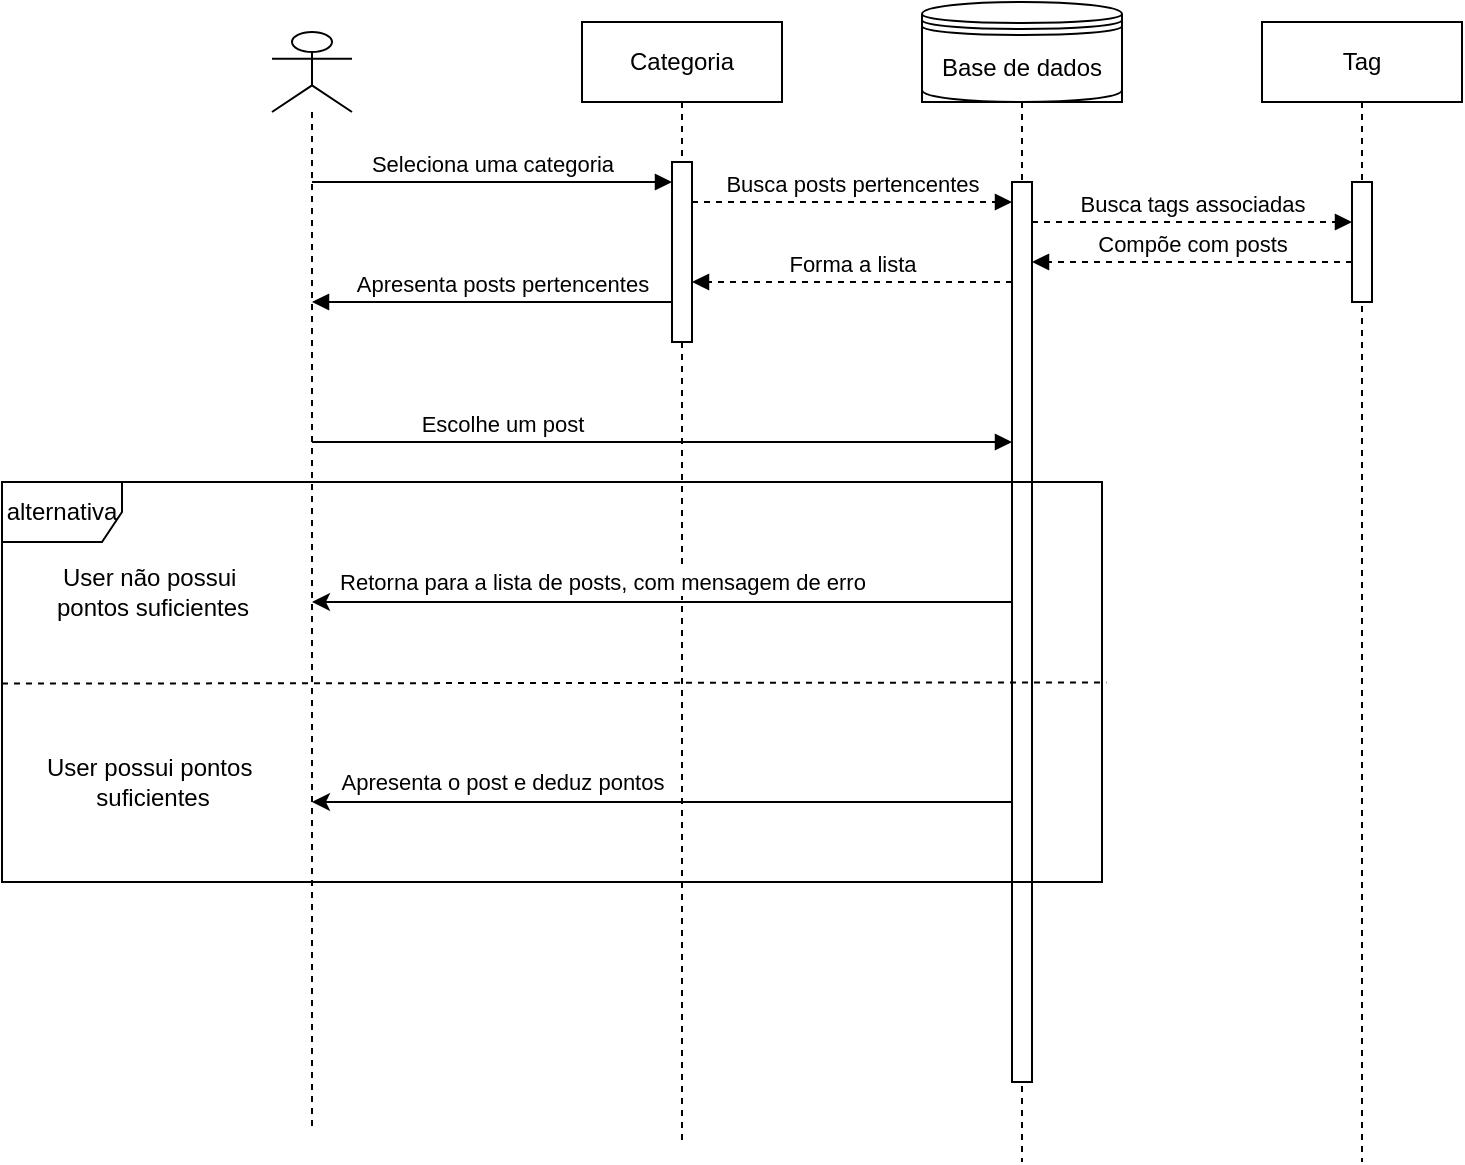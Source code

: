 <mxfile version="26.0.16">
  <diagram name="Page-1" id="2YBvvXClWsGukQMizWep">
    <mxGraphModel dx="1751" dy="787" grid="1" gridSize="10" guides="1" tooltips="1" connect="1" arrows="1" fold="1" page="1" pageScale="1" pageWidth="850" pageHeight="1100" math="0" shadow="0">
      <root>
        <mxCell id="0" />
        <mxCell id="1" parent="0" />
        <mxCell id="aM9ryv3xv72pqoxQDRHE-5" value="Categoria" style="shape=umlLifeline;perimeter=lifelinePerimeter;whiteSpace=wrap;html=1;container=0;dropTarget=0;collapsible=0;recursiveResize=0;outlineConnect=0;portConstraint=eastwest;newEdgeStyle={&quot;edgeStyle&quot;:&quot;elbowEdgeStyle&quot;,&quot;elbow&quot;:&quot;vertical&quot;,&quot;curved&quot;:0,&quot;rounded&quot;:0};" parent="1" vertex="1">
          <mxGeometry x="320" y="50" width="100" height="560" as="geometry" />
        </mxCell>
        <mxCell id="aM9ryv3xv72pqoxQDRHE-6" value="" style="html=1;points=[];perimeter=orthogonalPerimeter;outlineConnect=0;targetShapes=umlLifeline;portConstraint=eastwest;newEdgeStyle={&quot;edgeStyle&quot;:&quot;elbowEdgeStyle&quot;,&quot;elbow&quot;:&quot;vertical&quot;,&quot;curved&quot;:0,&quot;rounded&quot;:0};" parent="aM9ryv3xv72pqoxQDRHE-5" vertex="1">
          <mxGeometry x="45" y="70" width="10" height="90" as="geometry" />
        </mxCell>
        <mxCell id="aM9ryv3xv72pqoxQDRHE-7" value="Seleciona uma categoria" style="html=1;verticalAlign=bottom;endArrow=block;edgeStyle=elbowEdgeStyle;elbow=horizontal;curved=0;rounded=0;" parent="1" target="aM9ryv3xv72pqoxQDRHE-6" edge="1">
          <mxGeometry relative="1" as="geometry">
            <mxPoint x="185" y="130" as="sourcePoint" />
            <Array as="points">
              <mxPoint x="280" y="130" />
            </Array>
          </mxGeometry>
        </mxCell>
        <mxCell id="aM9ryv3xv72pqoxQDRHE-9" value="Apresenta posts pertencentes" style="html=1;verticalAlign=bottom;endArrow=block;edgeStyle=elbowEdgeStyle;elbow=vertical;curved=0;rounded=0;" parent="1" edge="1">
          <mxGeometry x="-0.056" relative="1" as="geometry">
            <mxPoint x="365" y="190" as="sourcePoint" />
            <Array as="points">
              <mxPoint x="300" y="190" />
            </Array>
            <mxPoint x="185" y="190" as="targetPoint" />
            <mxPoint as="offset" />
          </mxGeometry>
        </mxCell>
        <mxCell id="K3tkkCh4TKfrHV-Ib_or-1" value="Base de dados" style="shape=umlLifeline;perimeter=lifelinePerimeter;whiteSpace=wrap;html=1;container=0;dropTarget=0;collapsible=0;recursiveResize=0;outlineConnect=0;portConstraint=eastwest;newEdgeStyle={&quot;edgeStyle&quot;:&quot;elbowEdgeStyle&quot;,&quot;elbow&quot;:&quot;vertical&quot;,&quot;curved&quot;:0,&quot;rounded&quot;:0};" parent="1" vertex="1">
          <mxGeometry x="490" y="50" width="100" height="570" as="geometry" />
        </mxCell>
        <mxCell id="K3tkkCh4TKfrHV-Ib_or-2" value="" style="html=1;points=[];perimeter=orthogonalPerimeter;outlineConnect=0;targetShapes=umlLifeline;portConstraint=eastwest;newEdgeStyle={&quot;edgeStyle&quot;:&quot;elbowEdgeStyle&quot;,&quot;elbow&quot;:&quot;vertical&quot;,&quot;curved&quot;:0,&quot;rounded&quot;:0};" parent="K3tkkCh4TKfrHV-Ib_or-1" vertex="1">
          <mxGeometry x="45" y="80" width="10" height="450" as="geometry" />
        </mxCell>
        <mxCell id="K3tkkCh4TKfrHV-Ib_or-3" value="Busca posts pertencentes" style="html=1;verticalAlign=bottom;endArrow=block;edgeStyle=elbowEdgeStyle;elbow=horizontal;curved=0;rounded=0;dashed=1;" parent="1" target="K3tkkCh4TKfrHV-Ib_or-2" edge="1">
          <mxGeometry relative="1" as="geometry">
            <mxPoint x="375" y="140" as="sourcePoint" />
            <Array as="points">
              <mxPoint x="480" y="140" />
            </Array>
            <mxPoint x="540" y="140" as="targetPoint" />
          </mxGeometry>
        </mxCell>
        <mxCell id="K3tkkCh4TKfrHV-Ib_or-4" value="Forma a lista" style="html=1;verticalAlign=bottom;endArrow=block;edgeStyle=elbowEdgeStyle;elbow=vertical;curved=0;rounded=0;dashed=1;" parent="1" edge="1">
          <mxGeometry relative="1" as="geometry">
            <mxPoint x="535" y="180" as="sourcePoint" />
            <Array as="points">
              <mxPoint x="470" y="180" />
            </Array>
            <mxPoint x="375" y="180" as="targetPoint" />
          </mxGeometry>
        </mxCell>
        <mxCell id="K3tkkCh4TKfrHV-Ib_or-5" value="Tag" style="shape=umlLifeline;perimeter=lifelinePerimeter;whiteSpace=wrap;html=1;container=0;dropTarget=0;collapsible=0;recursiveResize=0;outlineConnect=0;portConstraint=eastwest;newEdgeStyle={&quot;edgeStyle&quot;:&quot;elbowEdgeStyle&quot;,&quot;elbow&quot;:&quot;vertical&quot;,&quot;curved&quot;:0,&quot;rounded&quot;:0};" parent="1" vertex="1">
          <mxGeometry x="660" y="50" width="100" height="570" as="geometry" />
        </mxCell>
        <mxCell id="K3tkkCh4TKfrHV-Ib_or-6" value="" style="html=1;points=[];perimeter=orthogonalPerimeter;outlineConnect=0;targetShapes=umlLifeline;portConstraint=eastwest;newEdgeStyle={&quot;edgeStyle&quot;:&quot;elbowEdgeStyle&quot;,&quot;elbow&quot;:&quot;vertical&quot;,&quot;curved&quot;:0,&quot;rounded&quot;:0};" parent="K3tkkCh4TKfrHV-Ib_or-5" vertex="1">
          <mxGeometry x="45" y="80" width="10" height="60" as="geometry" />
        </mxCell>
        <mxCell id="K3tkkCh4TKfrHV-Ib_or-7" value="Busca tags associadas" style="html=1;verticalAlign=bottom;endArrow=block;edgeStyle=elbowEdgeStyle;elbow=horizontal;curved=0;rounded=0;dashed=1;" parent="1" source="K3tkkCh4TKfrHV-Ib_or-2" target="K3tkkCh4TKfrHV-Ib_or-6" edge="1">
          <mxGeometry relative="1" as="geometry">
            <mxPoint x="550" y="150" as="sourcePoint" />
            <Array as="points">
              <mxPoint x="655" y="150" />
            </Array>
            <mxPoint x="710" y="150" as="targetPoint" />
          </mxGeometry>
        </mxCell>
        <mxCell id="K3tkkCh4TKfrHV-Ib_or-8" value="Compõe com posts" style="html=1;verticalAlign=bottom;endArrow=block;edgeStyle=elbowEdgeStyle;elbow=vertical;curved=0;rounded=0;dashed=1;" parent="1" source="K3tkkCh4TKfrHV-Ib_or-6" target="K3tkkCh4TKfrHV-Ib_or-2" edge="1">
          <mxGeometry relative="1" as="geometry">
            <mxPoint x="545" y="190" as="sourcePoint" />
            <Array as="points">
              <mxPoint x="620" y="170" />
            </Array>
            <mxPoint x="385" y="190" as="targetPoint" />
          </mxGeometry>
        </mxCell>
        <mxCell id="K3tkkCh4TKfrHV-Ib_or-9" value="Escolhe um post" style="html=1;verticalAlign=bottom;endArrow=block;edgeStyle=elbowEdgeStyle;elbow=horizontal;curved=0;rounded=0;" parent="1" target="K3tkkCh4TKfrHV-Ib_or-2" edge="1">
          <mxGeometry x="-0.457" relative="1" as="geometry">
            <mxPoint x="185" y="260" as="sourcePoint" />
            <Array as="points">
              <mxPoint x="295" y="260" />
            </Array>
            <mxPoint x="380" y="250" as="targetPoint" />
            <mxPoint as="offset" />
          </mxGeometry>
        </mxCell>
        <mxCell id="K3tkkCh4TKfrHV-Ib_or-10" value="alternativa" style="shape=umlFrame;whiteSpace=wrap;html=1;pointerEvents=0;" parent="1" vertex="1">
          <mxGeometry x="30" y="280" width="550" height="200" as="geometry" />
        </mxCell>
        <mxCell id="K3tkkCh4TKfrHV-Ib_or-11" value="" style="edgeStyle=none;orthogonalLoop=1;jettySize=auto;html=1;rounded=0;exitX=0;exitY=0.504;exitDx=0;exitDy=0;exitPerimeter=0;entryX=1.004;entryY=0.501;entryDx=0;entryDy=0;entryPerimeter=0;endArrow=none;startFill=0;dashed=1;" parent="1" source="K3tkkCh4TKfrHV-Ib_or-10" target="K3tkkCh4TKfrHV-Ib_or-10" edge="1">
          <mxGeometry width="100" relative="1" as="geometry">
            <mxPoint y="540" as="sourcePoint" />
            <mxPoint x="100" y="540" as="targetPoint" />
            <Array as="points" />
          </mxGeometry>
        </mxCell>
        <mxCell id="K3tkkCh4TKfrHV-Ib_or-12" value="User possui pontos&amp;nbsp;&lt;div&gt;suficientes&lt;/div&gt;" style="text;html=1;align=center;verticalAlign=middle;resizable=0;points=[];autosize=1;strokeColor=none;fillColor=none;" parent="1" vertex="1">
          <mxGeometry x="40" y="410" width="130" height="40" as="geometry" />
        </mxCell>
        <mxCell id="K3tkkCh4TKfrHV-Ib_or-13" value="User não possui&amp;nbsp;&lt;div&gt;pontos&amp;nbsp;&lt;span style=&quot;background-color: transparent; color: light-dark(rgb(0, 0, 0), rgb(255, 255, 255));&quot;&gt;suficientes&lt;/span&gt;&lt;/div&gt;" style="text;html=1;align=center;verticalAlign=middle;resizable=0;points=[];autosize=1;strokeColor=none;fillColor=none;" parent="1" vertex="1">
          <mxGeometry x="45" y="315" width="120" height="40" as="geometry" />
        </mxCell>
        <mxCell id="K3tkkCh4TKfrHV-Ib_or-15" style="edgeStyle=elbowEdgeStyle;rounded=0;orthogonalLoop=1;jettySize=auto;html=1;elbow=vertical;curved=0;" parent="1" edge="1">
          <mxGeometry relative="1" as="geometry">
            <mxPoint x="535" y="340" as="sourcePoint" />
            <mxPoint x="185" y="340" as="targetPoint" />
            <Array as="points">
              <mxPoint x="360" y="340" />
            </Array>
          </mxGeometry>
        </mxCell>
        <mxCell id="K3tkkCh4TKfrHV-Ib_or-17" value="Retorna para a lista de posts, com mensagem de erro" style="edgeLabel;html=1;align=center;verticalAlign=middle;resizable=0;points=[];" parent="K3tkkCh4TKfrHV-Ib_or-15" vertex="1" connectable="0">
          <mxGeometry x="0.342" relative="1" as="geometry">
            <mxPoint x="30" y="-10" as="offset" />
          </mxGeometry>
        </mxCell>
        <mxCell id="K3tkkCh4TKfrHV-Ib_or-18" style="edgeStyle=elbowEdgeStyle;rounded=0;orthogonalLoop=1;jettySize=auto;html=1;elbow=horizontal;curved=0;" parent="1" source="K3tkkCh4TKfrHV-Ib_or-2" edge="1">
          <mxGeometry relative="1" as="geometry">
            <Array as="points">
              <mxPoint x="360" y="440" />
            </Array>
            <mxPoint x="185" y="440" as="targetPoint" />
          </mxGeometry>
        </mxCell>
        <mxCell id="K3tkkCh4TKfrHV-Ib_or-19" value="Apresenta o post e deduz pontos" style="edgeLabel;html=1;align=center;verticalAlign=middle;resizable=0;points=[];" parent="K3tkkCh4TKfrHV-Ib_or-18" vertex="1" connectable="0">
          <mxGeometry x="0.041" relative="1" as="geometry">
            <mxPoint x="-73" y="-10" as="offset" />
          </mxGeometry>
        </mxCell>
        <mxCell id="DUtlLjwWfsS1sicmoaBk-10" value="Base de dados" style="shape=datastore;whiteSpace=wrap;html=1;" vertex="1" parent="1">
          <mxGeometry x="490" y="40" width="100" height="50" as="geometry" />
        </mxCell>
        <mxCell id="DUtlLjwWfsS1sicmoaBk-11" value="" style="shape=umlLifeline;perimeter=lifelinePerimeter;whiteSpace=wrap;html=1;container=1;dropTarget=0;collapsible=0;recursiveResize=0;outlineConnect=0;portConstraint=eastwest;newEdgeStyle={&quot;curved&quot;:0,&quot;rounded&quot;:0};participant=umlActor;" vertex="1" parent="1">
          <mxGeometry x="165" y="55" width="40" height="550" as="geometry" />
        </mxCell>
      </root>
    </mxGraphModel>
  </diagram>
</mxfile>
